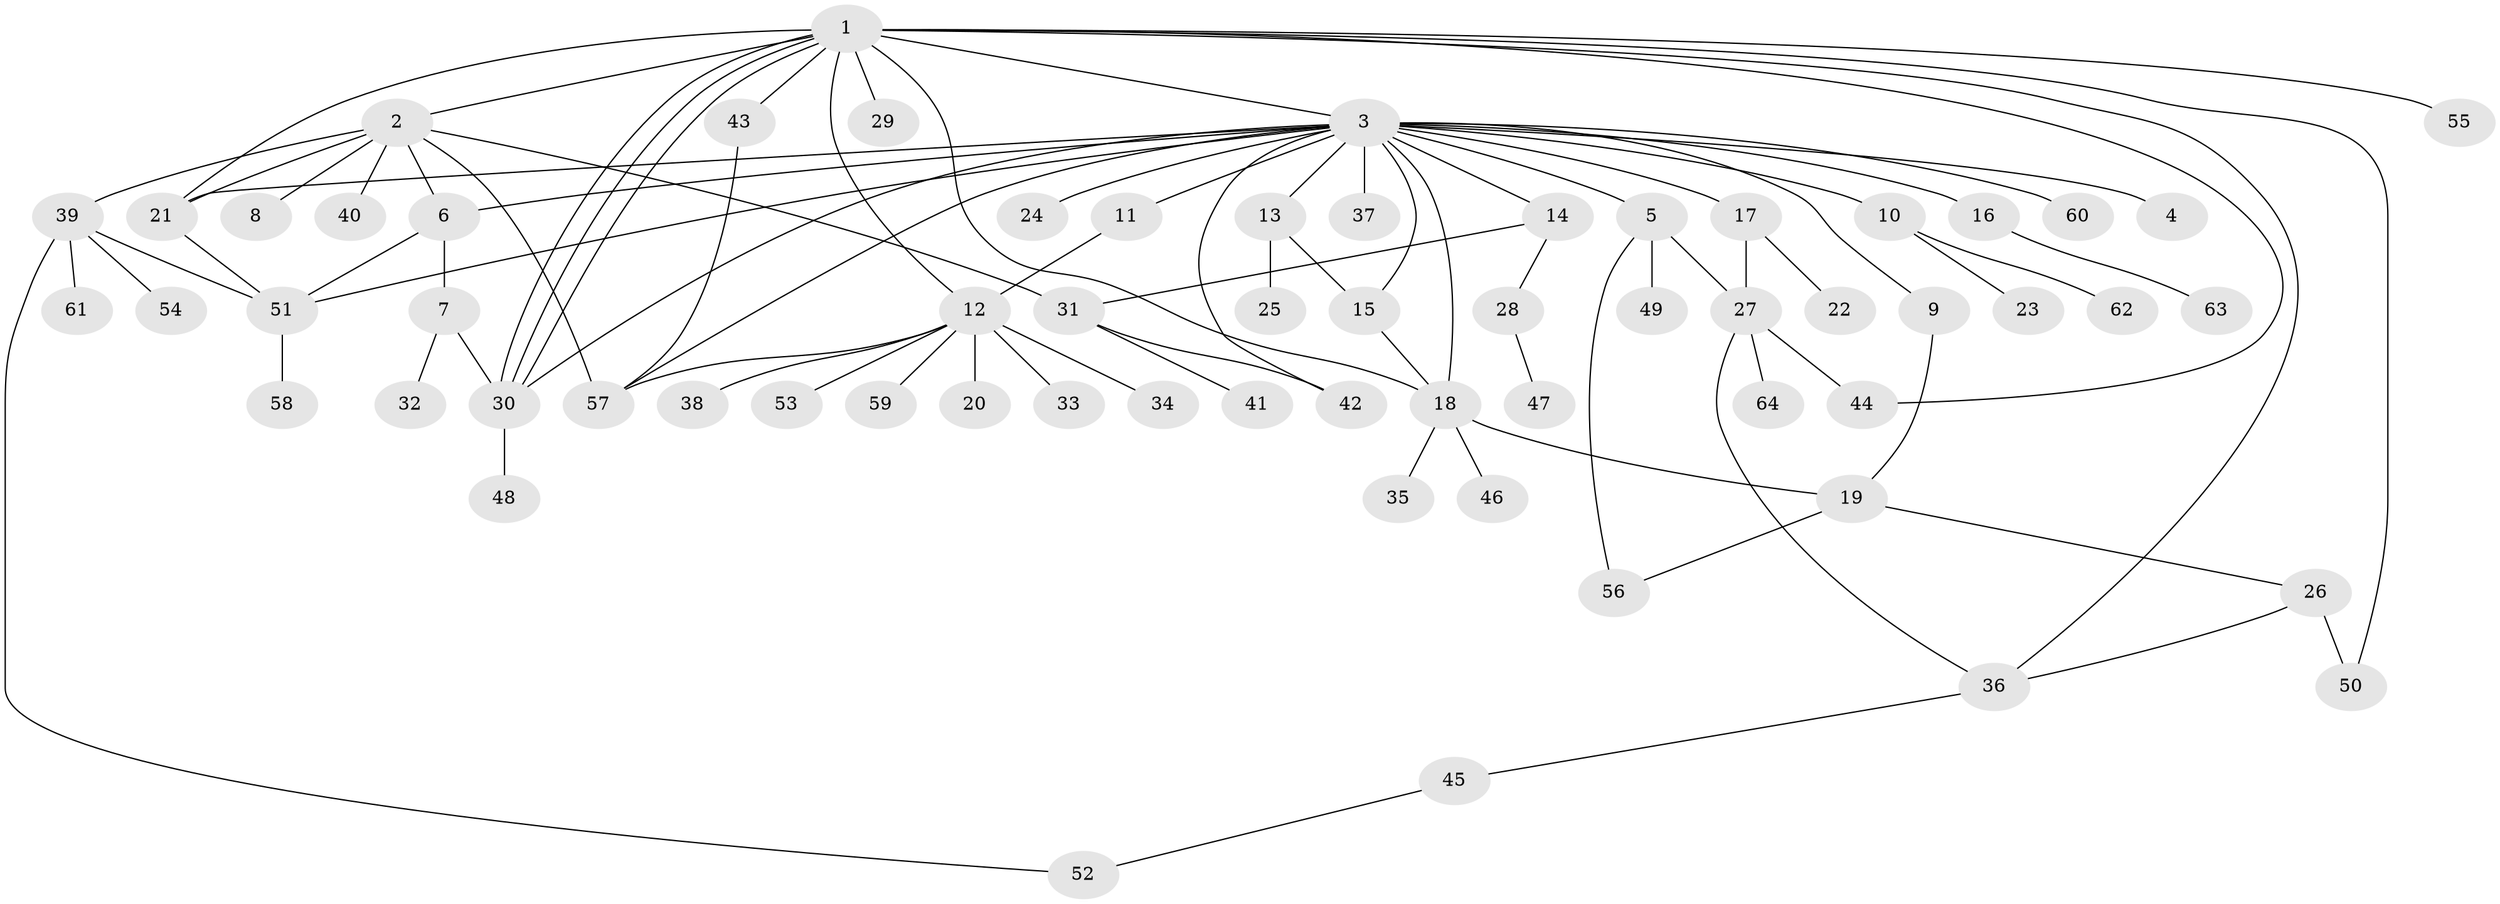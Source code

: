 // coarse degree distribution, {14: 0.02631578947368421, 7: 0.02631578947368421, 19: 0.02631578947368421, 1: 0.42105263157894735, 4: 0.18421052631578946, 3: 0.05263157894736842, 2: 0.15789473684210525, 5: 0.10526315789473684}
// Generated by graph-tools (version 1.1) at 2025/18/03/04/25 18:18:18]
// undirected, 64 vertices, 90 edges
graph export_dot {
graph [start="1"]
  node [color=gray90,style=filled];
  1;
  2;
  3;
  4;
  5;
  6;
  7;
  8;
  9;
  10;
  11;
  12;
  13;
  14;
  15;
  16;
  17;
  18;
  19;
  20;
  21;
  22;
  23;
  24;
  25;
  26;
  27;
  28;
  29;
  30;
  31;
  32;
  33;
  34;
  35;
  36;
  37;
  38;
  39;
  40;
  41;
  42;
  43;
  44;
  45;
  46;
  47;
  48;
  49;
  50;
  51;
  52;
  53;
  54;
  55;
  56;
  57;
  58;
  59;
  60;
  61;
  62;
  63;
  64;
  1 -- 2;
  1 -- 3;
  1 -- 12;
  1 -- 18;
  1 -- 21;
  1 -- 29;
  1 -- 30;
  1 -- 30;
  1 -- 30;
  1 -- 36;
  1 -- 43;
  1 -- 44;
  1 -- 50;
  1 -- 55;
  2 -- 6;
  2 -- 8;
  2 -- 21;
  2 -- 31;
  2 -- 39;
  2 -- 40;
  2 -- 57;
  3 -- 4;
  3 -- 5;
  3 -- 6;
  3 -- 9;
  3 -- 10;
  3 -- 11;
  3 -- 13;
  3 -- 14;
  3 -- 15;
  3 -- 16;
  3 -- 17;
  3 -- 18;
  3 -- 21;
  3 -- 24;
  3 -- 30;
  3 -- 37;
  3 -- 42;
  3 -- 51;
  3 -- 57;
  3 -- 60;
  5 -- 27;
  5 -- 49;
  5 -- 56;
  6 -- 7;
  6 -- 51;
  7 -- 30;
  7 -- 32;
  9 -- 19;
  10 -- 23;
  10 -- 62;
  11 -- 12;
  12 -- 20;
  12 -- 33;
  12 -- 34;
  12 -- 38;
  12 -- 53;
  12 -- 57;
  12 -- 59;
  13 -- 15;
  13 -- 25;
  14 -- 28;
  14 -- 31;
  15 -- 18;
  16 -- 63;
  17 -- 22;
  17 -- 27;
  18 -- 19;
  18 -- 35;
  18 -- 46;
  19 -- 26;
  19 -- 56;
  21 -- 51;
  26 -- 36;
  26 -- 50;
  27 -- 36;
  27 -- 44;
  27 -- 64;
  28 -- 47;
  30 -- 48;
  31 -- 41;
  31 -- 42;
  36 -- 45;
  39 -- 51;
  39 -- 52;
  39 -- 54;
  39 -- 61;
  43 -- 57;
  45 -- 52;
  51 -- 58;
}
